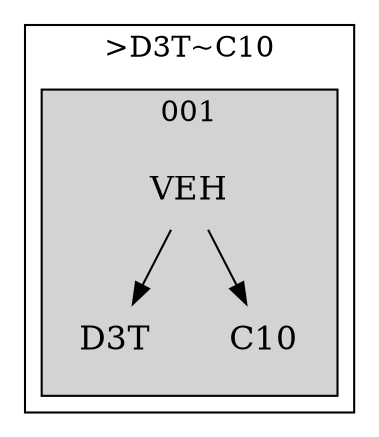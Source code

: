 strict digraph FirstlevelCluster {
	labelloc = "t";
	compound = false;
	subgraph cluster_0 {
	label= ">D3T~C10";
		subgraph	cluster_2 {
		label = "001";
			style = filled;
			node	[label = VEH, shape = plaintext, fontsize = 16] VEH2;
			node	[label = D3T, shape = plaintext, fontsize = 16] D3T2;
			node	[label = C10, shape = plaintext, fontsize = 16] C102;
			VEH2->D3T2;VEH2->C102;			}
}}